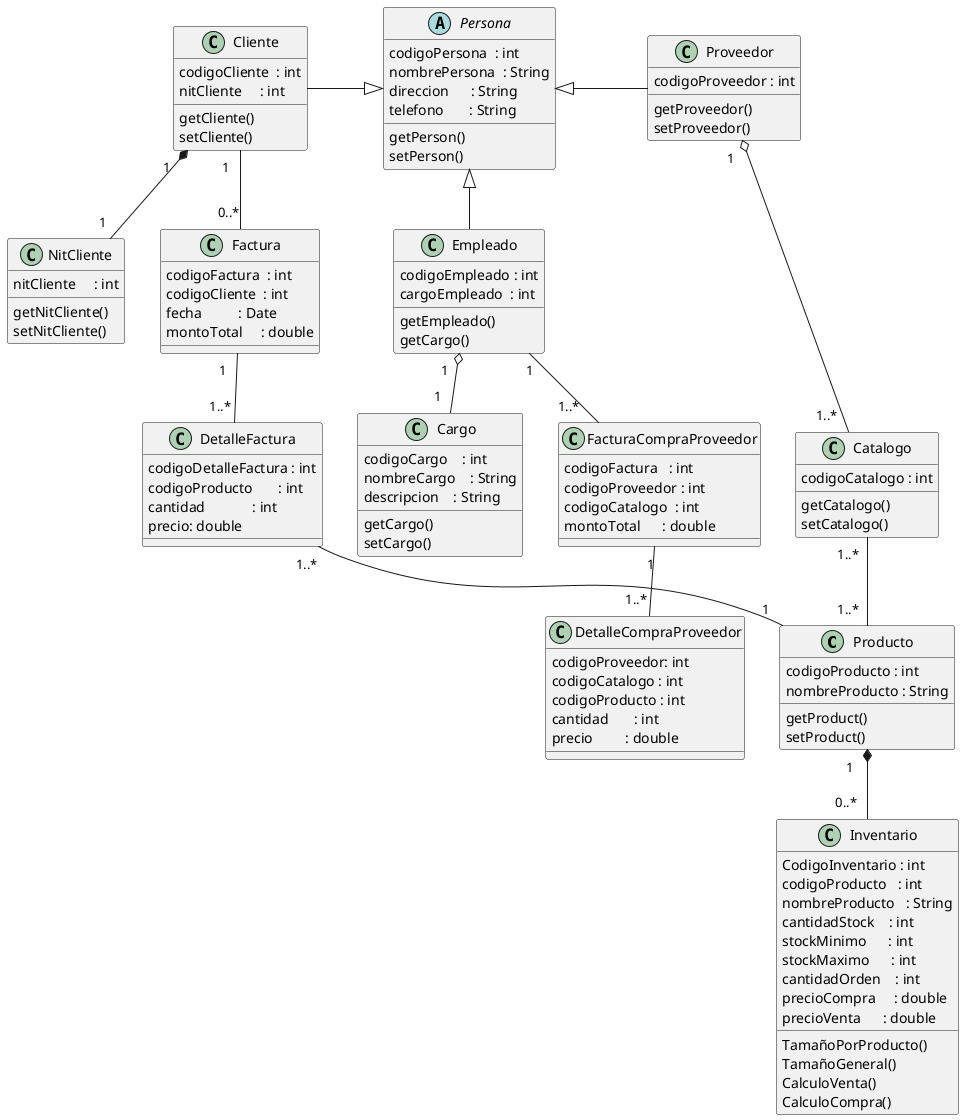 @startuml Clases

Producto               "1    "      *--       "0..*   "        Inventario
Catalogo               "1..*  "      --        "1..*  "        Producto
      
Cliente                "1   "        --         "0..*"         Factura
Factura                "1   "        --         "1..* "        DetalleFactura
DetalleFactura         "1..*   "     --       "1 "             Producto
      
Empleado               "1 "          --       "1..*   "        FacturaCompraProveedor
FacturaCompraProveedor "1"           --       "1..* "          DetalleCompraProveedor

'Esto es la relacion de las personas'
Persona   <|--           Empleado
Persona   <|---left      Cliente
Persona   <|---right     Proveedor

'Relaciones basicas entre las personas'
Proveedor   "1   "     o--    "1..*  "   Catalogo
Empleado    "1   "     o--    "1   "     Cargo
Cliente     "1   "     *--    "1   "     NitCliente

class Inventario {
    CodigoInventario : int
    codigoProducto   : int
    nombreProducto   : String
    cantidadStock    : int
    stockMinimo      : int
    stockMaximo      : int
    cantidadOrden    : int
    precioCompra     : double
    precioVenta      : double

    TamañoPorProducto()
    TamañoGeneral()
    CalculoVenta()
    CalculoCompra()
}

class Producto {
    codigoProducto : int
    nombreProducto : String

    getProduct()
    setProduct()
}

abstract class Persona {
    codigoPersona  : int
    nombrePersona  : String
    direccion      : String
    telefono       : String

    getPerson()
    setPerson()
}

class Empleado {
    codigoEmpleado : int
    cargoEmpleado  : int

    getEmpleado()
    getCargo()
}

class Cargo {
    codigoCargo    : int
    nombreCargo    : String
    descripcion    : String

    getCargo()
    setCargo()
}

class Cliente {
    codigoCliente  : int
    nitCliente     : int

    getCliente()
    setCliente()
}

class Proveedor {
    codigoProveedor : int

    getProveedor()
    setProveedor()
}

class Catalogo {
    codigoCatalogo : int

    getCatalogo()
    setCatalogo()
}

class NitCliente {
    nitCliente     : int

    getNitCliente()
    setNitCliente()
}

class Factura {
    codigoFactura  : int
    codigoCliente  : int
    fecha          : Date
    montoTotal     : double
}

class DetalleFactura {
    codigoDetalleFactura : int
    codigoProducto       : int
    cantidad             : int
    precio: double
}

class FacturaCompraProveedor {
    codigoFactura   : int
    codigoProveedor : int
    codigoCatalogo  : int
    montoTotal      : double
}

class DetalleCompraProveedor {
    codigoProveedor: int
    codigoCatalogo : int
    codigoProducto : int
    cantidad       : int
    precio         : double
}

@enduml